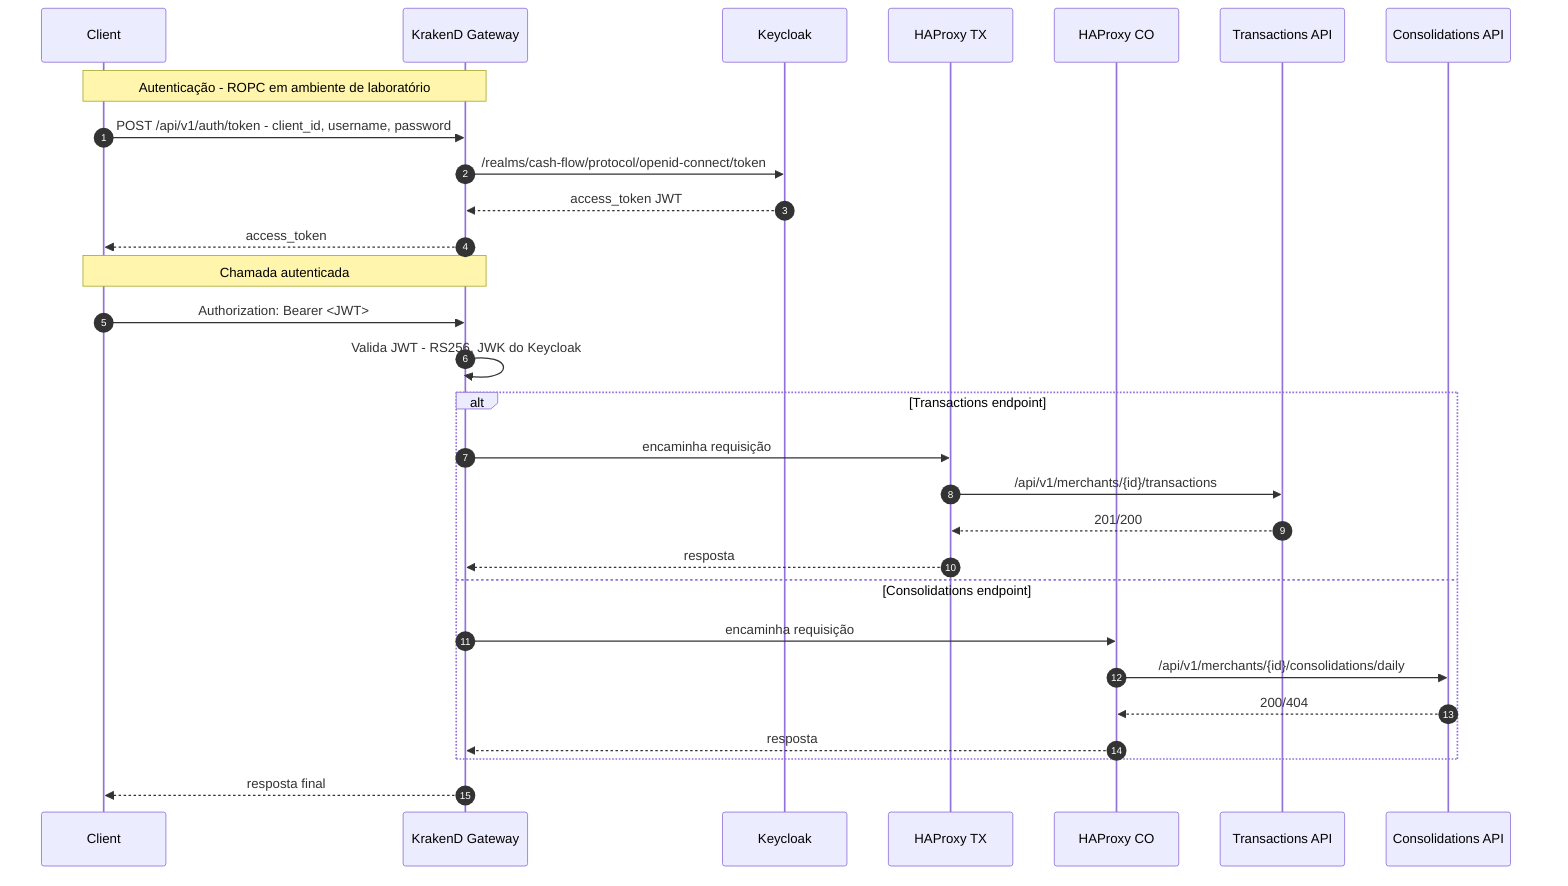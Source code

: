 sequenceDiagram
  autonumber
  participant Client
  participant G as KrakenD Gateway
  participant KC as Keycloak
  participant HTX as HAProxy TX
  participant HCO as HAProxy CO
  participant TX as Transactions API
  participant CO as Consolidations API

  Note over Client,G: Autenticação - ROPC em ambiente de laboratório
  Client->>G: POST /api/v1/auth/token - client_id, username, password
  G->>KC: /realms/cash-flow/protocol/openid-connect/token
  KC-->>G: access_token JWT
  G-->>Client: access_token

  Note over Client,G: Chamada autenticada
  Client->>G: Authorization: Bearer <JWT>
  G->>G: Valida JWT - RS256, JWK do Keycloak
  alt Transactions endpoint
    G->>HTX: encaminha requisição
    HTX->>TX: /api/v1/merchants/{id}/transactions
    TX-->>HTX: 201/200
    HTX-->>G: resposta
  else Consolidations endpoint
    G->>HCO: encaminha requisição
    HCO->>CO: /api/v1/merchants/{id}/consolidations/daily
    CO-->>HCO: 200/404
    HCO-->>G: resposta
  end
  G-->>Client: resposta final